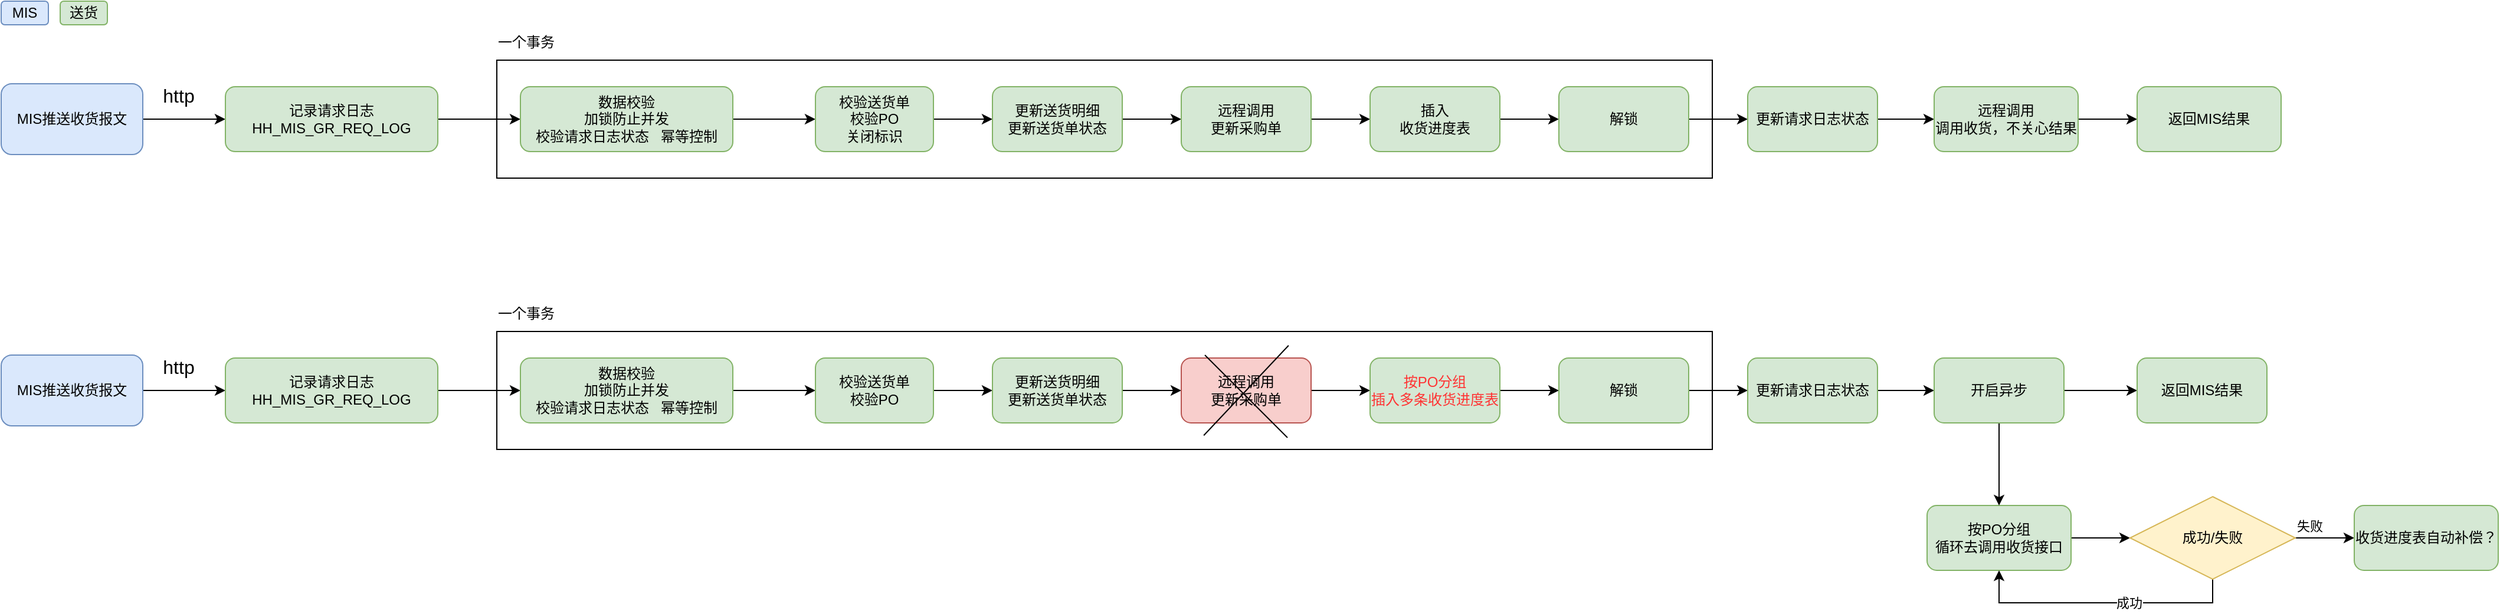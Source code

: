 <mxfile version="24.8.6">
  <diagram id="C5RBs43oDa-KdzZeNtuy" name="Page-1">
    <mxGraphModel dx="1285" dy="644" grid="1" gridSize="10" guides="1" tooltips="1" connect="1" arrows="1" fold="1" page="1" pageScale="1" pageWidth="827" pageHeight="1169" math="0" shadow="0">
      <root>
        <mxCell id="WIyWlLk6GJQsqaUBKTNV-0" />
        <mxCell id="WIyWlLk6GJQsqaUBKTNV-1" parent="WIyWlLk6GJQsqaUBKTNV-0" />
        <mxCell id="zNMiChRaGcJFo_TWJvuN-45" value="" style="rounded=0;whiteSpace=wrap;html=1;fillColor=none;" vertex="1" parent="WIyWlLk6GJQsqaUBKTNV-1">
          <mxGeometry x="470" y="360" width="1030" height="100" as="geometry" />
        </mxCell>
        <mxCell id="zNMiChRaGcJFo_TWJvuN-21" value="" style="rounded=0;whiteSpace=wrap;html=1;fillColor=none;" vertex="1" parent="WIyWlLk6GJQsqaUBKTNV-1">
          <mxGeometry x="470" y="130" width="1030" height="100" as="geometry" />
        </mxCell>
        <mxCell id="zNMiChRaGcJFo_TWJvuN-3" value="" style="edgeStyle=orthogonalEdgeStyle;rounded=0;orthogonalLoop=1;jettySize=auto;html=1;" edge="1" parent="WIyWlLk6GJQsqaUBKTNV-1" source="zNMiChRaGcJFo_TWJvuN-1" target="zNMiChRaGcJFo_TWJvuN-2">
          <mxGeometry relative="1" as="geometry" />
        </mxCell>
        <mxCell id="zNMiChRaGcJFo_TWJvuN-4" value="&lt;font style=&quot;font-size: 16px;&quot;&gt;http&lt;/font&gt;" style="edgeLabel;html=1;align=center;verticalAlign=middle;resizable=0;points=[];" vertex="1" connectable="0" parent="zNMiChRaGcJFo_TWJvuN-3">
          <mxGeometry x="-0.24" y="2" relative="1" as="geometry">
            <mxPoint x="3" y="-18" as="offset" />
          </mxGeometry>
        </mxCell>
        <mxCell id="zNMiChRaGcJFo_TWJvuN-1" value="MIS推送收货报文" style="rounded=1;whiteSpace=wrap;html=1;fillColor=#dae8fc;strokeColor=#6c8ebf;" vertex="1" parent="WIyWlLk6GJQsqaUBKTNV-1">
          <mxGeometry x="50" y="150" width="120" height="60" as="geometry" />
        </mxCell>
        <mxCell id="zNMiChRaGcJFo_TWJvuN-8" value="" style="edgeStyle=orthogonalEdgeStyle;rounded=0;orthogonalLoop=1;jettySize=auto;html=1;" edge="1" parent="WIyWlLk6GJQsqaUBKTNV-1" source="zNMiChRaGcJFo_TWJvuN-2" target="zNMiChRaGcJFo_TWJvuN-7">
          <mxGeometry relative="1" as="geometry" />
        </mxCell>
        <mxCell id="zNMiChRaGcJFo_TWJvuN-2" value="记录请求日志&lt;div&gt;HH_MIS_GR_REQ_LOG&lt;/div&gt;" style="rounded=1;whiteSpace=wrap;html=1;fillColor=#d5e8d4;strokeColor=#82b366;" vertex="1" parent="WIyWlLk6GJQsqaUBKTNV-1">
          <mxGeometry x="240" y="152.5" width="180" height="55" as="geometry" />
        </mxCell>
        <mxCell id="zNMiChRaGcJFo_TWJvuN-5" value="MIS" style="rounded=1;whiteSpace=wrap;html=1;fillColor=#dae8fc;strokeColor=#6c8ebf;" vertex="1" parent="WIyWlLk6GJQsqaUBKTNV-1">
          <mxGeometry x="50" y="80" width="40" height="20" as="geometry" />
        </mxCell>
        <mxCell id="zNMiChRaGcJFo_TWJvuN-6" value="送货" style="rounded=1;whiteSpace=wrap;html=1;fillColor=#d5e8d4;strokeColor=#82b366;" vertex="1" parent="WIyWlLk6GJQsqaUBKTNV-1">
          <mxGeometry x="100" y="80" width="40" height="20" as="geometry" />
        </mxCell>
        <mxCell id="zNMiChRaGcJFo_TWJvuN-10" value="" style="edgeStyle=orthogonalEdgeStyle;rounded=0;orthogonalLoop=1;jettySize=auto;html=1;" edge="1" parent="WIyWlLk6GJQsqaUBKTNV-1" source="zNMiChRaGcJFo_TWJvuN-7" target="zNMiChRaGcJFo_TWJvuN-9">
          <mxGeometry relative="1" as="geometry" />
        </mxCell>
        <mxCell id="zNMiChRaGcJFo_TWJvuN-7" value="数据校验&lt;div&gt;加锁防止并发&lt;/div&gt;&lt;div&gt;校验请求日志状态&amp;nbsp; &amp;nbsp;幂等控制&lt;/div&gt;" style="rounded=1;whiteSpace=wrap;html=1;fillColor=#d5e8d4;strokeColor=#82b366;" vertex="1" parent="WIyWlLk6GJQsqaUBKTNV-1">
          <mxGeometry x="490" y="152.5" width="180" height="55" as="geometry" />
        </mxCell>
        <mxCell id="zNMiChRaGcJFo_TWJvuN-12" value="" style="edgeStyle=orthogonalEdgeStyle;rounded=0;orthogonalLoop=1;jettySize=auto;html=1;" edge="1" parent="WIyWlLk6GJQsqaUBKTNV-1" source="zNMiChRaGcJFo_TWJvuN-9" target="zNMiChRaGcJFo_TWJvuN-11">
          <mxGeometry relative="1" as="geometry" />
        </mxCell>
        <mxCell id="zNMiChRaGcJFo_TWJvuN-9" value="校验送货单&lt;div&gt;校验PO&lt;/div&gt;&lt;div&gt;关闭标识&lt;br&gt;&lt;/div&gt;" style="rounded=1;whiteSpace=wrap;html=1;fillColor=#d5e8d4;strokeColor=#82b366;" vertex="1" parent="WIyWlLk6GJQsqaUBKTNV-1">
          <mxGeometry x="740" y="152.5" width="100" height="55" as="geometry" />
        </mxCell>
        <mxCell id="zNMiChRaGcJFo_TWJvuN-14" value="" style="edgeStyle=orthogonalEdgeStyle;rounded=0;orthogonalLoop=1;jettySize=auto;html=1;" edge="1" parent="WIyWlLk6GJQsqaUBKTNV-1" source="zNMiChRaGcJFo_TWJvuN-11" target="zNMiChRaGcJFo_TWJvuN-13">
          <mxGeometry relative="1" as="geometry" />
        </mxCell>
        <mxCell id="zNMiChRaGcJFo_TWJvuN-11" value="更新送货明细&lt;div&gt;更新送货单状态&lt;/div&gt;" style="rounded=1;whiteSpace=wrap;html=1;fillColor=#d5e8d4;strokeColor=#82b366;" vertex="1" parent="WIyWlLk6GJQsqaUBKTNV-1">
          <mxGeometry x="890" y="152.5" width="110" height="55" as="geometry" />
        </mxCell>
        <mxCell id="zNMiChRaGcJFo_TWJvuN-16" value="" style="edgeStyle=orthogonalEdgeStyle;rounded=0;orthogonalLoop=1;jettySize=auto;html=1;" edge="1" parent="WIyWlLk6GJQsqaUBKTNV-1" source="zNMiChRaGcJFo_TWJvuN-13" target="zNMiChRaGcJFo_TWJvuN-15">
          <mxGeometry relative="1" as="geometry" />
        </mxCell>
        <mxCell id="zNMiChRaGcJFo_TWJvuN-13" value="远程调用&lt;div&gt;更新采购单&lt;/div&gt;" style="rounded=1;whiteSpace=wrap;html=1;fillColor=#d5e8d4;strokeColor=#82b366;" vertex="1" parent="WIyWlLk6GJQsqaUBKTNV-1">
          <mxGeometry x="1050" y="152.5" width="110" height="55" as="geometry" />
        </mxCell>
        <mxCell id="zNMiChRaGcJFo_TWJvuN-18" value="" style="edgeStyle=orthogonalEdgeStyle;rounded=0;orthogonalLoop=1;jettySize=auto;html=1;" edge="1" parent="WIyWlLk6GJQsqaUBKTNV-1" source="zNMiChRaGcJFo_TWJvuN-15" target="zNMiChRaGcJFo_TWJvuN-17">
          <mxGeometry relative="1" as="geometry" />
        </mxCell>
        <mxCell id="zNMiChRaGcJFo_TWJvuN-15" value="插入&lt;div&gt;收货进度表&lt;/div&gt;" style="rounded=1;whiteSpace=wrap;html=1;fillColor=#d5e8d4;strokeColor=#82b366;" vertex="1" parent="WIyWlLk6GJQsqaUBKTNV-1">
          <mxGeometry x="1210" y="152.5" width="110" height="55" as="geometry" />
        </mxCell>
        <mxCell id="zNMiChRaGcJFo_TWJvuN-20" value="" style="edgeStyle=orthogonalEdgeStyle;rounded=0;orthogonalLoop=1;jettySize=auto;html=1;" edge="1" parent="WIyWlLk6GJQsqaUBKTNV-1" source="zNMiChRaGcJFo_TWJvuN-17" target="zNMiChRaGcJFo_TWJvuN-19">
          <mxGeometry relative="1" as="geometry" />
        </mxCell>
        <mxCell id="zNMiChRaGcJFo_TWJvuN-17" value="解锁" style="rounded=1;whiteSpace=wrap;html=1;fillColor=#d5e8d4;strokeColor=#82b366;" vertex="1" parent="WIyWlLk6GJQsqaUBKTNV-1">
          <mxGeometry x="1370" y="152.5" width="110" height="55" as="geometry" />
        </mxCell>
        <mxCell id="zNMiChRaGcJFo_TWJvuN-25" value="" style="edgeStyle=orthogonalEdgeStyle;rounded=0;orthogonalLoop=1;jettySize=auto;html=1;" edge="1" parent="WIyWlLk6GJQsqaUBKTNV-1" source="zNMiChRaGcJFo_TWJvuN-19" target="zNMiChRaGcJFo_TWJvuN-24">
          <mxGeometry relative="1" as="geometry" />
        </mxCell>
        <mxCell id="zNMiChRaGcJFo_TWJvuN-19" value="更新请求日志状态" style="rounded=1;whiteSpace=wrap;html=1;fillColor=#d5e8d4;strokeColor=#82b366;" vertex="1" parent="WIyWlLk6GJQsqaUBKTNV-1">
          <mxGeometry x="1530" y="152.5" width="110" height="55" as="geometry" />
        </mxCell>
        <mxCell id="zNMiChRaGcJFo_TWJvuN-22" value="一个事务" style="text;html=1;align=center;verticalAlign=middle;whiteSpace=wrap;rounded=0;" vertex="1" parent="WIyWlLk6GJQsqaUBKTNV-1">
          <mxGeometry x="470" y="100" width="50" height="30" as="geometry" />
        </mxCell>
        <mxCell id="zNMiChRaGcJFo_TWJvuN-51" value="" style="edgeStyle=orthogonalEdgeStyle;rounded=0;orthogonalLoop=1;jettySize=auto;html=1;" edge="1" parent="WIyWlLk6GJQsqaUBKTNV-1" source="zNMiChRaGcJFo_TWJvuN-24" target="zNMiChRaGcJFo_TWJvuN-50">
          <mxGeometry relative="1" as="geometry" />
        </mxCell>
        <mxCell id="zNMiChRaGcJFo_TWJvuN-24" value="&lt;div&gt;远程调用&lt;/div&gt;调用收货，不关心结果" style="rounded=1;whiteSpace=wrap;html=1;fillColor=#d5e8d4;strokeColor=#82b366;" vertex="1" parent="WIyWlLk6GJQsqaUBKTNV-1">
          <mxGeometry x="1688" y="152.5" width="122" height="55" as="geometry" />
        </mxCell>
        <mxCell id="zNMiChRaGcJFo_TWJvuN-26" value="" style="edgeStyle=orthogonalEdgeStyle;rounded=0;orthogonalLoop=1;jettySize=auto;html=1;" edge="1" parent="WIyWlLk6GJQsqaUBKTNV-1" source="zNMiChRaGcJFo_TWJvuN-28" target="zNMiChRaGcJFo_TWJvuN-30">
          <mxGeometry relative="1" as="geometry" />
        </mxCell>
        <mxCell id="zNMiChRaGcJFo_TWJvuN-27" value="&lt;font style=&quot;font-size: 16px;&quot;&gt;http&lt;/font&gt;" style="edgeLabel;html=1;align=center;verticalAlign=middle;resizable=0;points=[];" vertex="1" connectable="0" parent="zNMiChRaGcJFo_TWJvuN-26">
          <mxGeometry x="-0.24" y="2" relative="1" as="geometry">
            <mxPoint x="3" y="-18" as="offset" />
          </mxGeometry>
        </mxCell>
        <mxCell id="zNMiChRaGcJFo_TWJvuN-28" value="MIS推送收货报文" style="rounded=1;whiteSpace=wrap;html=1;fillColor=#dae8fc;strokeColor=#6c8ebf;" vertex="1" parent="WIyWlLk6GJQsqaUBKTNV-1">
          <mxGeometry x="50" y="380" width="120" height="60" as="geometry" />
        </mxCell>
        <mxCell id="zNMiChRaGcJFo_TWJvuN-29" value="" style="edgeStyle=orthogonalEdgeStyle;rounded=0;orthogonalLoop=1;jettySize=auto;html=1;" edge="1" parent="WIyWlLk6GJQsqaUBKTNV-1" source="zNMiChRaGcJFo_TWJvuN-30" target="zNMiChRaGcJFo_TWJvuN-32">
          <mxGeometry relative="1" as="geometry" />
        </mxCell>
        <mxCell id="zNMiChRaGcJFo_TWJvuN-30" value="记录请求日志&lt;div&gt;HH_MIS_GR_REQ_LOG&lt;/div&gt;" style="rounded=1;whiteSpace=wrap;html=1;fillColor=#d5e8d4;strokeColor=#82b366;" vertex="1" parent="WIyWlLk6GJQsqaUBKTNV-1">
          <mxGeometry x="240" y="382.5" width="180" height="55" as="geometry" />
        </mxCell>
        <mxCell id="zNMiChRaGcJFo_TWJvuN-31" value="" style="edgeStyle=orthogonalEdgeStyle;rounded=0;orthogonalLoop=1;jettySize=auto;html=1;" edge="1" parent="WIyWlLk6GJQsqaUBKTNV-1" source="zNMiChRaGcJFo_TWJvuN-32" target="zNMiChRaGcJFo_TWJvuN-34">
          <mxGeometry relative="1" as="geometry" />
        </mxCell>
        <mxCell id="zNMiChRaGcJFo_TWJvuN-32" value="数据校验&lt;div&gt;加锁防止并发&lt;/div&gt;&lt;div&gt;校验请求日志状态&amp;nbsp; &amp;nbsp;幂等控制&lt;/div&gt;" style="rounded=1;whiteSpace=wrap;html=1;fillColor=#d5e8d4;strokeColor=#82b366;" vertex="1" parent="WIyWlLk6GJQsqaUBKTNV-1">
          <mxGeometry x="490" y="382.5" width="180" height="55" as="geometry" />
        </mxCell>
        <mxCell id="zNMiChRaGcJFo_TWJvuN-33" value="" style="edgeStyle=orthogonalEdgeStyle;rounded=0;orthogonalLoop=1;jettySize=auto;html=1;" edge="1" parent="WIyWlLk6GJQsqaUBKTNV-1" source="zNMiChRaGcJFo_TWJvuN-34" target="zNMiChRaGcJFo_TWJvuN-36">
          <mxGeometry relative="1" as="geometry" />
        </mxCell>
        <mxCell id="zNMiChRaGcJFo_TWJvuN-34" value="校验送货单&lt;div&gt;校验PO&lt;/div&gt;" style="rounded=1;whiteSpace=wrap;html=1;fillColor=#d5e8d4;strokeColor=#82b366;" vertex="1" parent="WIyWlLk6GJQsqaUBKTNV-1">
          <mxGeometry x="740" y="382.5" width="100" height="55" as="geometry" />
        </mxCell>
        <mxCell id="zNMiChRaGcJFo_TWJvuN-35" value="" style="edgeStyle=orthogonalEdgeStyle;rounded=0;orthogonalLoop=1;jettySize=auto;html=1;" edge="1" parent="WIyWlLk6GJQsqaUBKTNV-1" source="zNMiChRaGcJFo_TWJvuN-36" target="zNMiChRaGcJFo_TWJvuN-38">
          <mxGeometry relative="1" as="geometry" />
        </mxCell>
        <mxCell id="zNMiChRaGcJFo_TWJvuN-36" value="更新送货明细&lt;div&gt;更新送货单状态&lt;/div&gt;" style="rounded=1;whiteSpace=wrap;html=1;fillColor=#d5e8d4;strokeColor=#82b366;" vertex="1" parent="WIyWlLk6GJQsqaUBKTNV-1">
          <mxGeometry x="890" y="382.5" width="110" height="55" as="geometry" />
        </mxCell>
        <mxCell id="zNMiChRaGcJFo_TWJvuN-37" value="" style="edgeStyle=orthogonalEdgeStyle;rounded=0;orthogonalLoop=1;jettySize=auto;html=1;" edge="1" parent="WIyWlLk6GJQsqaUBKTNV-1" source="zNMiChRaGcJFo_TWJvuN-38" target="zNMiChRaGcJFo_TWJvuN-40">
          <mxGeometry relative="1" as="geometry" />
        </mxCell>
        <mxCell id="zNMiChRaGcJFo_TWJvuN-38" value="远程调用&lt;div&gt;更新采购单&lt;/div&gt;" style="rounded=1;whiteSpace=wrap;html=1;fillColor=#f8cecc;strokeColor=#b85450;" vertex="1" parent="WIyWlLk6GJQsqaUBKTNV-1">
          <mxGeometry x="1050" y="382.5" width="110" height="55" as="geometry" />
        </mxCell>
        <mxCell id="zNMiChRaGcJFo_TWJvuN-39" value="" style="edgeStyle=orthogonalEdgeStyle;rounded=0;orthogonalLoop=1;jettySize=auto;html=1;" edge="1" parent="WIyWlLk6GJQsqaUBKTNV-1" source="zNMiChRaGcJFo_TWJvuN-40" target="zNMiChRaGcJFo_TWJvuN-42">
          <mxGeometry relative="1" as="geometry" />
        </mxCell>
        <mxCell id="zNMiChRaGcJFo_TWJvuN-40" value="&lt;font color=&quot;#ff3333&quot;&gt;按PO分组&lt;/font&gt;&lt;div&gt;&lt;font color=&quot;#ff3333&quot;&gt;插入多条收货进度表&lt;/font&gt;&lt;/div&gt;" style="rounded=1;whiteSpace=wrap;html=1;fillColor=#d5e8d4;strokeColor=#82b366;" vertex="1" parent="WIyWlLk6GJQsqaUBKTNV-1">
          <mxGeometry x="1210" y="382.5" width="110" height="55" as="geometry" />
        </mxCell>
        <mxCell id="zNMiChRaGcJFo_TWJvuN-41" value="" style="edgeStyle=orthogonalEdgeStyle;rounded=0;orthogonalLoop=1;jettySize=auto;html=1;" edge="1" parent="WIyWlLk6GJQsqaUBKTNV-1" source="zNMiChRaGcJFo_TWJvuN-42" target="zNMiChRaGcJFo_TWJvuN-44">
          <mxGeometry relative="1" as="geometry" />
        </mxCell>
        <mxCell id="zNMiChRaGcJFo_TWJvuN-42" value="解锁" style="rounded=1;whiteSpace=wrap;html=1;fillColor=#d5e8d4;strokeColor=#82b366;" vertex="1" parent="WIyWlLk6GJQsqaUBKTNV-1">
          <mxGeometry x="1370" y="382.5" width="110" height="55" as="geometry" />
        </mxCell>
        <mxCell id="zNMiChRaGcJFo_TWJvuN-62" value="" style="edgeStyle=orthogonalEdgeStyle;rounded=0;orthogonalLoop=1;jettySize=auto;html=1;" edge="1" parent="WIyWlLk6GJQsqaUBKTNV-1" source="zNMiChRaGcJFo_TWJvuN-44" target="zNMiChRaGcJFo_TWJvuN-61">
          <mxGeometry relative="1" as="geometry" />
        </mxCell>
        <mxCell id="zNMiChRaGcJFo_TWJvuN-44" value="更新请求日志状态" style="rounded=1;whiteSpace=wrap;html=1;fillColor=#d5e8d4;strokeColor=#82b366;" vertex="1" parent="WIyWlLk6GJQsqaUBKTNV-1">
          <mxGeometry x="1530" y="382.5" width="110" height="55" as="geometry" />
        </mxCell>
        <mxCell id="zNMiChRaGcJFo_TWJvuN-46" value="一个事务" style="text;html=1;align=center;verticalAlign=middle;whiteSpace=wrap;rounded=0;" vertex="1" parent="WIyWlLk6GJQsqaUBKTNV-1">
          <mxGeometry x="470" y="330" width="50" height="30" as="geometry" />
        </mxCell>
        <mxCell id="zNMiChRaGcJFo_TWJvuN-48" value="" style="endArrow=none;html=1;rounded=0;" edge="1" parent="WIyWlLk6GJQsqaUBKTNV-1">
          <mxGeometry width="50" height="50" relative="1" as="geometry">
            <mxPoint x="1070" y="380" as="sourcePoint" />
            <mxPoint x="1140" y="450" as="targetPoint" />
          </mxGeometry>
        </mxCell>
        <mxCell id="zNMiChRaGcJFo_TWJvuN-49" value="" style="endArrow=none;html=1;rounded=0;entryX=0.662;entryY=-0.013;entryDx=0;entryDy=0;entryPerimeter=0;" edge="1" parent="WIyWlLk6GJQsqaUBKTNV-1">
          <mxGeometry width="50" height="50" relative="1" as="geometry">
            <mxPoint x="1069.07" y="448.15" as="sourcePoint" />
            <mxPoint x="1140.93" y="371.85" as="targetPoint" />
          </mxGeometry>
        </mxCell>
        <mxCell id="zNMiChRaGcJFo_TWJvuN-50" value="返回MIS结果&lt;div&gt;&lt;/div&gt;" style="rounded=1;whiteSpace=wrap;html=1;fillColor=#d5e8d4;strokeColor=#82b366;" vertex="1" parent="WIyWlLk6GJQsqaUBKTNV-1">
          <mxGeometry x="1860" y="152.5" width="122" height="55" as="geometry" />
        </mxCell>
        <mxCell id="zNMiChRaGcJFo_TWJvuN-56" value="" style="edgeStyle=orthogonalEdgeStyle;rounded=0;orthogonalLoop=1;jettySize=auto;html=1;" edge="1" parent="WIyWlLk6GJQsqaUBKTNV-1" source="zNMiChRaGcJFo_TWJvuN-53">
          <mxGeometry relative="1" as="geometry">
            <mxPoint x="1854" y="535" as="targetPoint" />
          </mxGeometry>
        </mxCell>
        <mxCell id="zNMiChRaGcJFo_TWJvuN-53" value="按PO分组&lt;div&gt;&lt;/div&gt;&lt;div&gt;循环去调用收货接口&lt;/div&gt;" style="rounded=1;whiteSpace=wrap;html=1;fillColor=#d5e8d4;strokeColor=#82b366;" vertex="1" parent="WIyWlLk6GJQsqaUBKTNV-1">
          <mxGeometry x="1682" y="507.5" width="122" height="55" as="geometry" />
        </mxCell>
        <mxCell id="zNMiChRaGcJFo_TWJvuN-59" value="" style="edgeStyle=orthogonalEdgeStyle;rounded=0;orthogonalLoop=1;jettySize=auto;html=1;" edge="1" parent="WIyWlLk6GJQsqaUBKTNV-1" source="zNMiChRaGcJFo_TWJvuN-57" target="zNMiChRaGcJFo_TWJvuN-58">
          <mxGeometry relative="1" as="geometry" />
        </mxCell>
        <mxCell id="zNMiChRaGcJFo_TWJvuN-60" value="失败" style="edgeLabel;html=1;align=center;verticalAlign=middle;resizable=0;points=[];" vertex="1" connectable="0" parent="zNMiChRaGcJFo_TWJvuN-59">
          <mxGeometry x="-0.545" relative="1" as="geometry">
            <mxPoint y="-10" as="offset" />
          </mxGeometry>
        </mxCell>
        <mxCell id="zNMiChRaGcJFo_TWJvuN-67" value="" style="edgeStyle=orthogonalEdgeStyle;rounded=0;orthogonalLoop=1;jettySize=auto;html=1;entryX=0.5;entryY=1;entryDx=0;entryDy=0;exitX=0.5;exitY=1;exitDx=0;exitDy=0;" edge="1" parent="WIyWlLk6GJQsqaUBKTNV-1" source="zNMiChRaGcJFo_TWJvuN-57" target="zNMiChRaGcJFo_TWJvuN-53">
          <mxGeometry relative="1" as="geometry">
            <mxPoint x="1924" y="650" as="targetPoint" />
          </mxGeometry>
        </mxCell>
        <mxCell id="zNMiChRaGcJFo_TWJvuN-68" value="成功" style="edgeLabel;html=1;align=center;verticalAlign=middle;resizable=0;points=[];" vertex="1" connectable="0" parent="zNMiChRaGcJFo_TWJvuN-67">
          <mxGeometry x="-0.197" relative="1" as="geometry">
            <mxPoint as="offset" />
          </mxGeometry>
        </mxCell>
        <mxCell id="zNMiChRaGcJFo_TWJvuN-57" value="成功/失败" style="rhombus;whiteSpace=wrap;html=1;fillColor=#fff2cc;strokeColor=#d6b656;" vertex="1" parent="WIyWlLk6GJQsqaUBKTNV-1">
          <mxGeometry x="1854" y="500" width="140" height="70" as="geometry" />
        </mxCell>
        <mxCell id="zNMiChRaGcJFo_TWJvuN-58" value="收货进度表自动补偿？" style="rounded=1;whiteSpace=wrap;html=1;fillColor=#d5e8d4;strokeColor=#82b366;" vertex="1" parent="WIyWlLk6GJQsqaUBKTNV-1">
          <mxGeometry x="2044" y="507.5" width="122" height="55" as="geometry" />
        </mxCell>
        <mxCell id="zNMiChRaGcJFo_TWJvuN-64" value="" style="edgeStyle=orthogonalEdgeStyle;rounded=0;orthogonalLoop=1;jettySize=auto;html=1;" edge="1" parent="WIyWlLk6GJQsqaUBKTNV-1" source="zNMiChRaGcJFo_TWJvuN-61" target="zNMiChRaGcJFo_TWJvuN-63">
          <mxGeometry relative="1" as="geometry" />
        </mxCell>
        <mxCell id="zNMiChRaGcJFo_TWJvuN-65" value="" style="edgeStyle=orthogonalEdgeStyle;rounded=0;orthogonalLoop=1;jettySize=auto;html=1;" edge="1" parent="WIyWlLk6GJQsqaUBKTNV-1" source="zNMiChRaGcJFo_TWJvuN-61" target="zNMiChRaGcJFo_TWJvuN-53">
          <mxGeometry relative="1" as="geometry" />
        </mxCell>
        <mxCell id="zNMiChRaGcJFo_TWJvuN-61" value="开启异步" style="rounded=1;whiteSpace=wrap;html=1;fillColor=#d5e8d4;strokeColor=#82b366;" vertex="1" parent="WIyWlLk6GJQsqaUBKTNV-1">
          <mxGeometry x="1688" y="382.5" width="110" height="55" as="geometry" />
        </mxCell>
        <mxCell id="zNMiChRaGcJFo_TWJvuN-63" value="返回MIS结果" style="rounded=1;whiteSpace=wrap;html=1;fillColor=#d5e8d4;strokeColor=#82b366;" vertex="1" parent="WIyWlLk6GJQsqaUBKTNV-1">
          <mxGeometry x="1860" y="382.5" width="110" height="55" as="geometry" />
        </mxCell>
      </root>
    </mxGraphModel>
  </diagram>
</mxfile>
